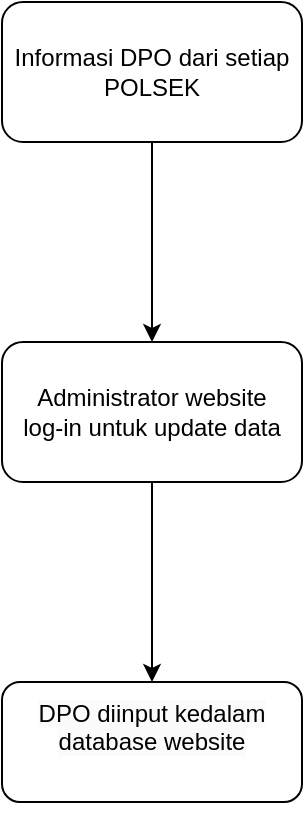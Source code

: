 <mxfile version="24.8.0">
  <diagram name="Page-1" id="Y2Z3QBvSURFrjnvNMTKX">
    <mxGraphModel dx="1426" dy="781" grid="1" gridSize="10" guides="1" tooltips="1" connect="1" arrows="1" fold="1" page="1" pageScale="1" pageWidth="850" pageHeight="1100" math="0" shadow="0">
      <root>
        <mxCell id="0" />
        <mxCell id="1" parent="0" />
        <mxCell id="81gL1InJ4I37fE2AfEwD-4" style="edgeStyle=orthogonalEdgeStyle;rounded=0;orthogonalLoop=1;jettySize=auto;html=1;entryX=0.5;entryY=0;entryDx=0;entryDy=0;" edge="1" parent="1" source="81gL1InJ4I37fE2AfEwD-1" target="81gL1InJ4I37fE2AfEwD-3">
          <mxGeometry relative="1" as="geometry" />
        </mxCell>
        <mxCell id="81gL1InJ4I37fE2AfEwD-1" value="Informasi DPO dari setiap POLSEK" style="rounded=1;whiteSpace=wrap;html=1;" vertex="1" parent="1">
          <mxGeometry x="40" y="20" width="150" height="70" as="geometry" />
        </mxCell>
        <mxCell id="81gL1InJ4I37fE2AfEwD-8" value="" style="edgeStyle=orthogonalEdgeStyle;rounded=0;orthogonalLoop=1;jettySize=auto;html=1;entryX=0.5;entryY=0;entryDx=0;entryDy=0;" edge="1" parent="1" source="81gL1InJ4I37fE2AfEwD-3" target="81gL1InJ4I37fE2AfEwD-6">
          <mxGeometry relative="1" as="geometry" />
        </mxCell>
        <mxCell id="81gL1InJ4I37fE2AfEwD-3" value="Administrator website&lt;div&gt;log-in untuk update data&lt;/div&gt;" style="rounded=1;whiteSpace=wrap;html=1;" vertex="1" parent="1">
          <mxGeometry x="40" y="190" width="150" height="70" as="geometry" />
        </mxCell>
        <mxCell id="81gL1InJ4I37fE2AfEwD-6" value="&#xa;&lt;span style=&quot;color: rgb(0, 0, 0); font-family: Helvetica; font-size: 12px; font-style: normal; font-variant-ligatures: normal; font-variant-caps: normal; font-weight: 400; letter-spacing: normal; orphans: 2; text-align: center; text-indent: 0px; text-transform: none; widows: 2; word-spacing: 0px; -webkit-text-stroke-width: 0px; white-space: normal; background-color: rgb(251, 251, 251); text-decoration-thickness: initial; text-decoration-style: initial; text-decoration-color: initial; display: inline !important; float: none;&quot;&gt;DPO diinput kedalam database website&lt;/span&gt;&#xa;&#xa;" style="rounded=1;whiteSpace=wrap;html=1;" vertex="1" parent="1">
          <mxGeometry x="40" y="360" width="150" height="60" as="geometry" />
        </mxCell>
      </root>
    </mxGraphModel>
  </diagram>
</mxfile>
